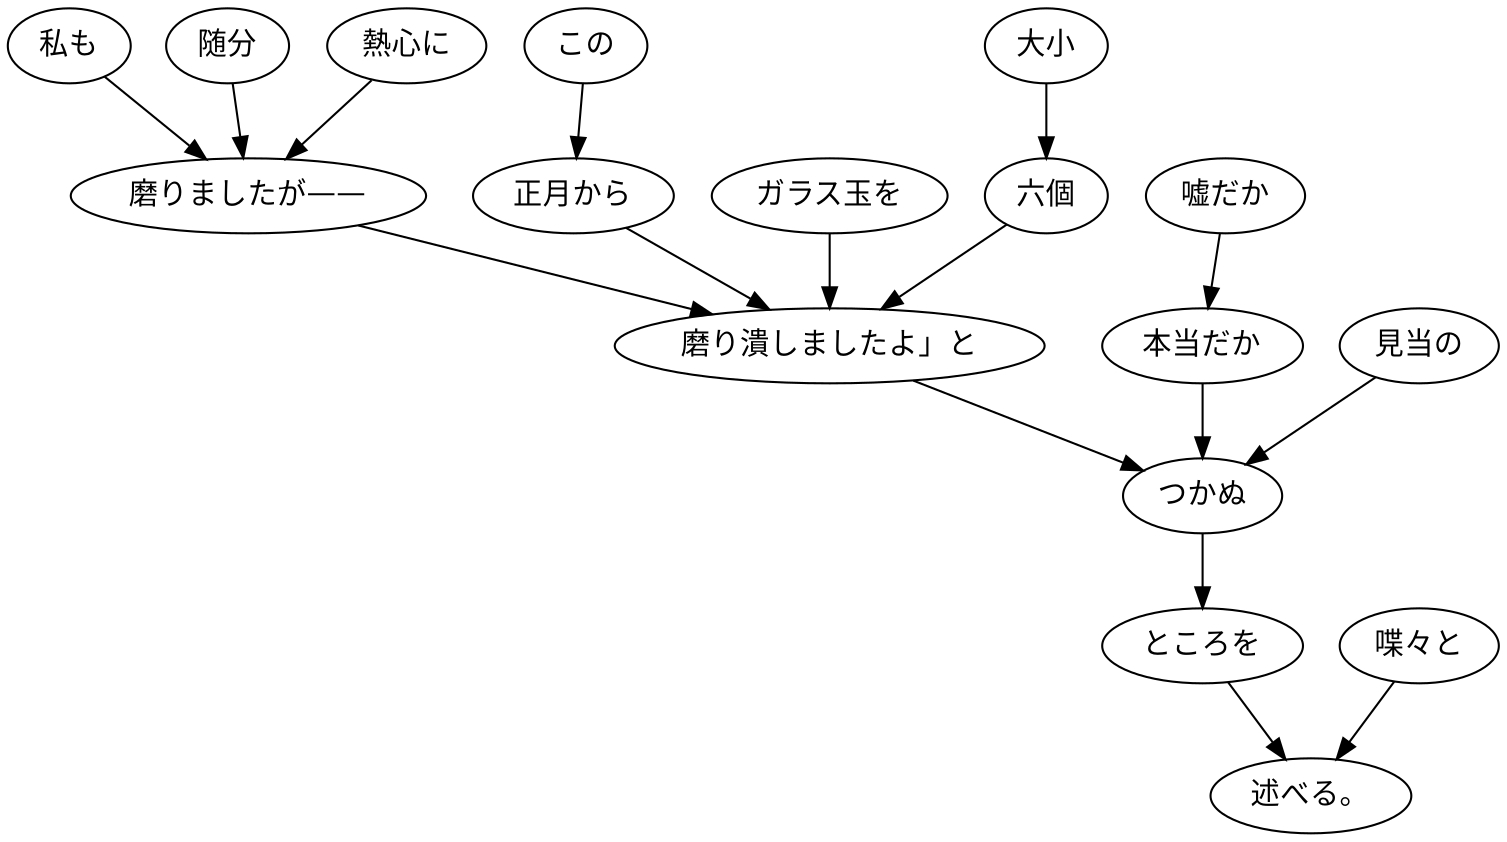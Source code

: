 digraph graph3565 {
	node0 [label="私も"];
	node1 [label="随分"];
	node2 [label="熱心に"];
	node3 [label="磨りましたが——"];
	node4 [label="この"];
	node5 [label="正月から"];
	node6 [label="ガラス玉を"];
	node7 [label="大小"];
	node8 [label="六個"];
	node9 [label="磨り潰しましたよ」と"];
	node10 [label="嘘だか"];
	node11 [label="本当だか"];
	node12 [label="見当の"];
	node13 [label="つかぬ"];
	node14 [label="ところを"];
	node15 [label="喋々と"];
	node16 [label="述べる。"];
	node0 -> node3;
	node1 -> node3;
	node2 -> node3;
	node3 -> node9;
	node4 -> node5;
	node5 -> node9;
	node6 -> node9;
	node7 -> node8;
	node8 -> node9;
	node9 -> node13;
	node10 -> node11;
	node11 -> node13;
	node12 -> node13;
	node13 -> node14;
	node14 -> node16;
	node15 -> node16;
}
